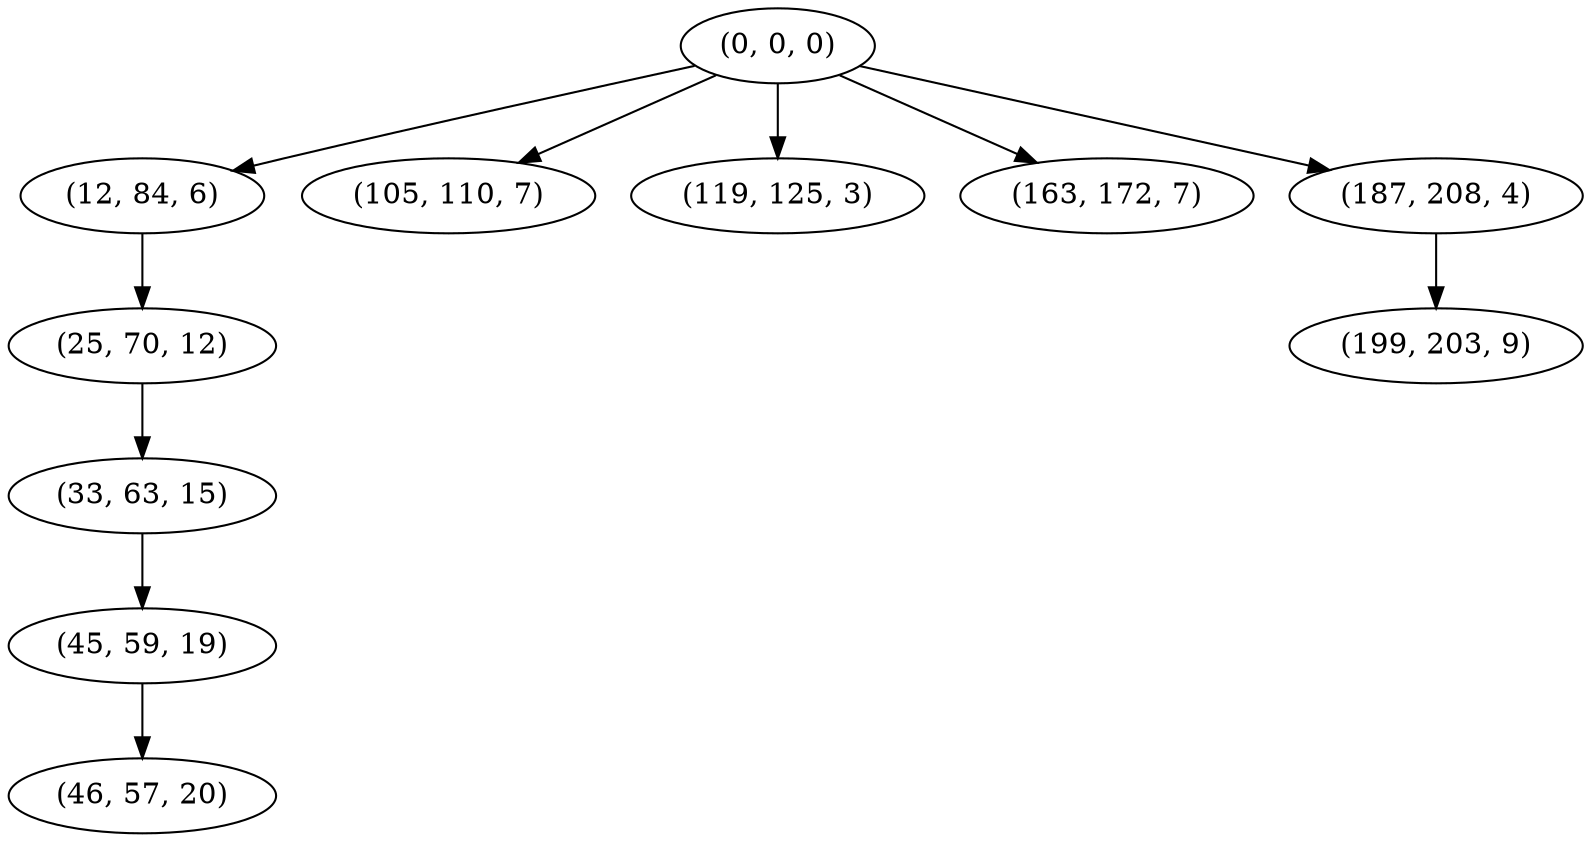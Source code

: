 digraph tree {
    "(0, 0, 0)";
    "(12, 84, 6)";
    "(25, 70, 12)";
    "(33, 63, 15)";
    "(45, 59, 19)";
    "(46, 57, 20)";
    "(105, 110, 7)";
    "(119, 125, 3)";
    "(163, 172, 7)";
    "(187, 208, 4)";
    "(199, 203, 9)";
    "(0, 0, 0)" -> "(12, 84, 6)";
    "(0, 0, 0)" -> "(105, 110, 7)";
    "(0, 0, 0)" -> "(119, 125, 3)";
    "(0, 0, 0)" -> "(163, 172, 7)";
    "(0, 0, 0)" -> "(187, 208, 4)";
    "(12, 84, 6)" -> "(25, 70, 12)";
    "(25, 70, 12)" -> "(33, 63, 15)";
    "(33, 63, 15)" -> "(45, 59, 19)";
    "(45, 59, 19)" -> "(46, 57, 20)";
    "(187, 208, 4)" -> "(199, 203, 9)";
}
